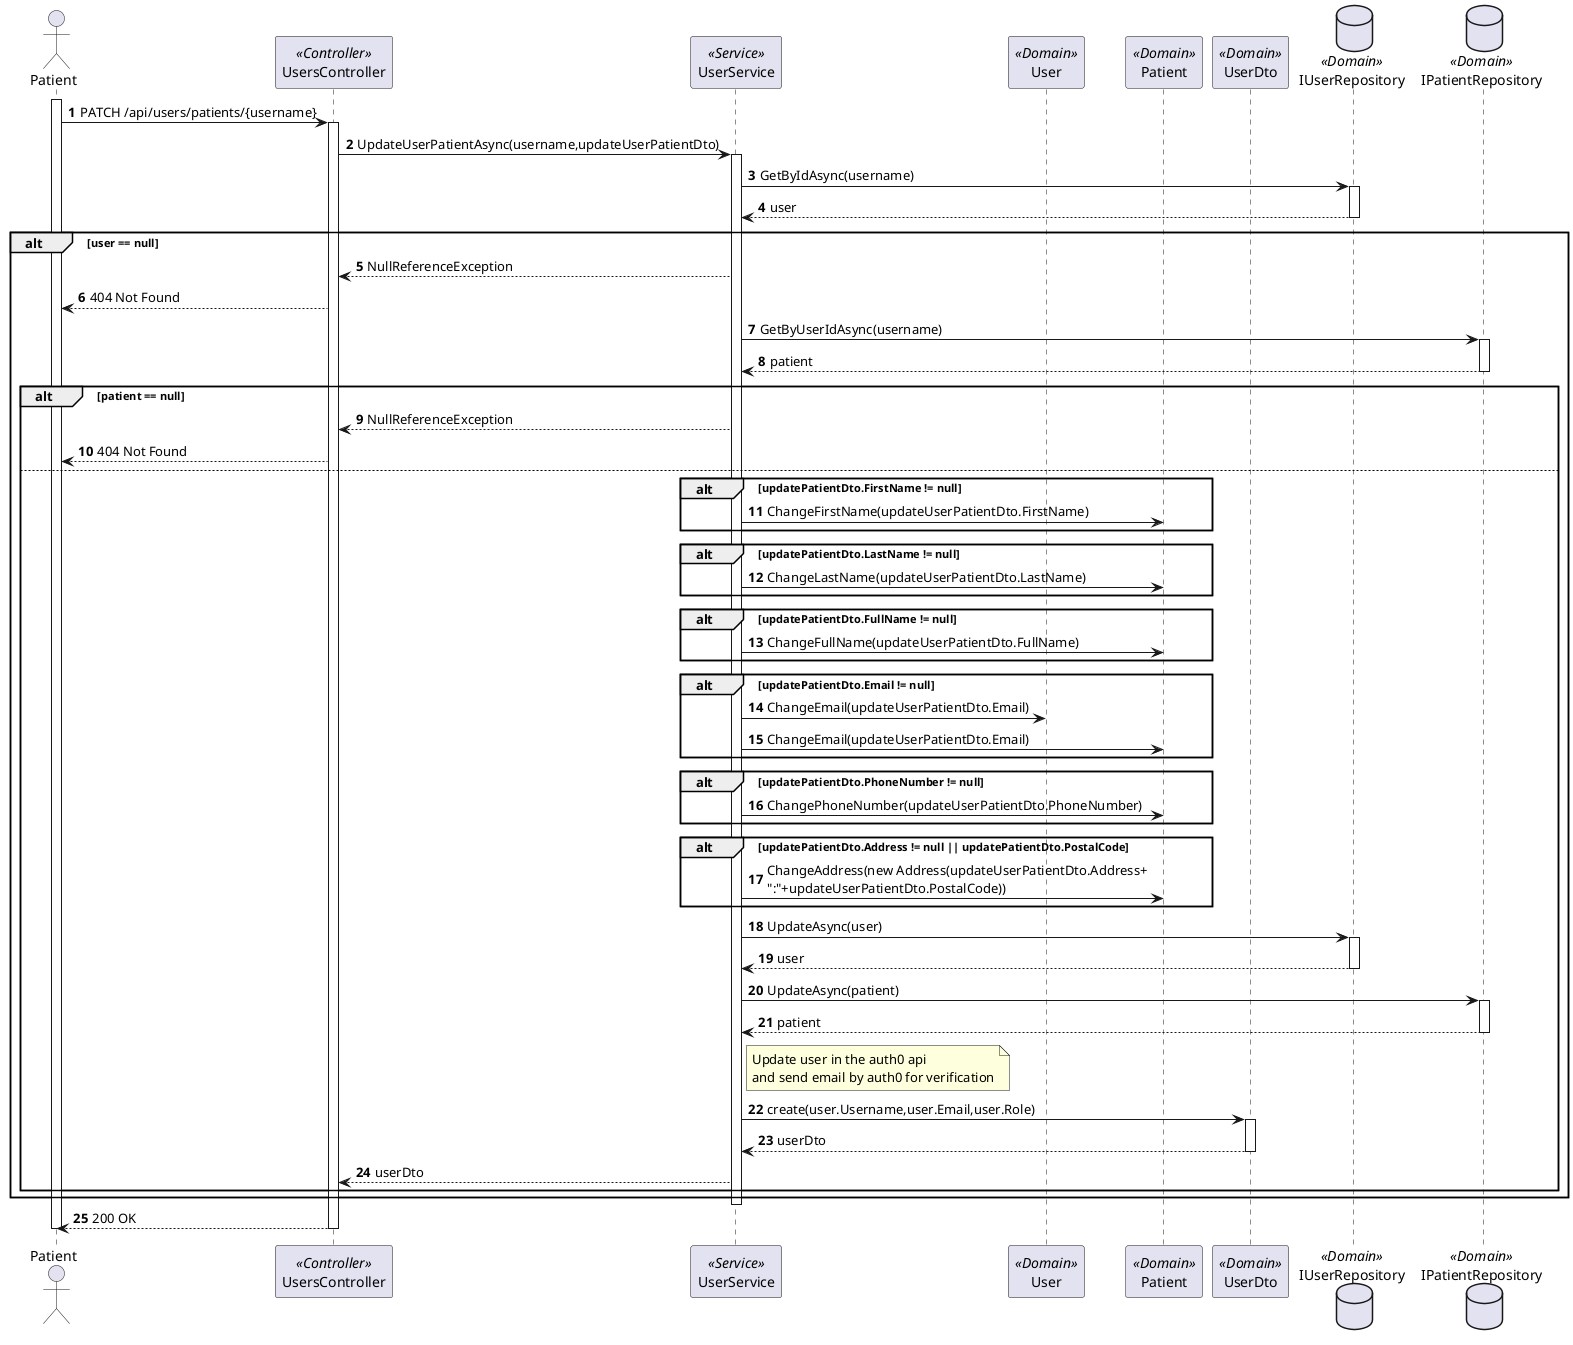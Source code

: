@startuml process-view-2
autonumber

actor "Patient" as PatientActor
participant "UsersController" as Controller <<Controller>>
participant "UserService" as Service <<Service>>
participant "User" as User <<Domain>>
participant "Patient" as Patient <<Domain>>
participant "UserDto" as UserDto <<Domain>>
database "IUserRepository" as UserRepository <<Domain>>
database "IPatientRepository" as PatientRepository <<Domain>>

activate PatientActor

    PatientActor-> Controller : PATCH /api/users/patients/{username}

    activate Controller

        Controller -> Service : UpdateUserPatientAsync(username,updateUserPatientDto)

        activate Service

            Service -> UserRepository : GetByIdAsync(username)

            activate UserRepository

                UserRepository --> Service  : user

            deactivate UserRepository

            alt user == null

                Service --> Controller : NullReferenceException

                PatientActor <-- Controller : 404 Not Found

            Service -> PatientRepository : GetByUserIdAsync(username)

            activate PatientRepository

                PatientRepository --> Service : patient

            deactivate PatientRepository

            alt patient == null 

                Service --> Controller : NullReferenceException

                PatientActor <-- Controller : 404 Not Found

            else    

                alt  updatePatientDto.FirstName != null
                    Service -> Patient : ChangeFirstName(updateUserPatientDto.FirstName)
                end

                alt  updatePatientDto.LastName != null
                    Service -> Patient : ChangeLastName(updateUserPatientDto.LastName)
                end

                alt  updatePatientDto.FullName != null
                    Service -> Patient : ChangeFullName(updateUserPatientDto.FullName)
                end

                alt  updatePatientDto.Email != null
                    Service -> User : ChangeEmail(updateUserPatientDto.Email)
                    Service -> Patient : ChangeEmail(updateUserPatientDto.Email)
                end

                alt  updatePatientDto.PhoneNumber != null
                    Service -> Patient : ChangePhoneNumber(updateUserPatientDto.PhoneNumber)
                end

                alt  updatePatientDto.Address != null || updatePatientDto.PostalCode
                    Service -> Patient : ChangeAddress(new Address(updateUserPatientDto.Address+\n":"+updateUserPatientDto.PostalCode))
                end

                Service  -> UserRepository : UpdateAsync(user)

                activate UserRepository

                    UserRepository --> Service : user

                deactivate UserRepository

                Service -> PatientRepository : UpdateAsync(patient)

                activate PatientRepository

                    PatientRepository -->  Service : patient
                
                deactivate PatientRepository

                Note  right of Service: Update user in the auth0 api \nand send email by auth0 for verification

                Service -> UserDto : create(user.Username,user.Email,user.Role)

                activate UserDto

                    UserDto --> Service : userDto

                deactivate UserDto

                Service --> Controller : userDto
            end
            end

        deactivate Service

        PatientActor <-- Controller : 200 OK

    deactivate Controller

deactivate PatientActor


@enduml